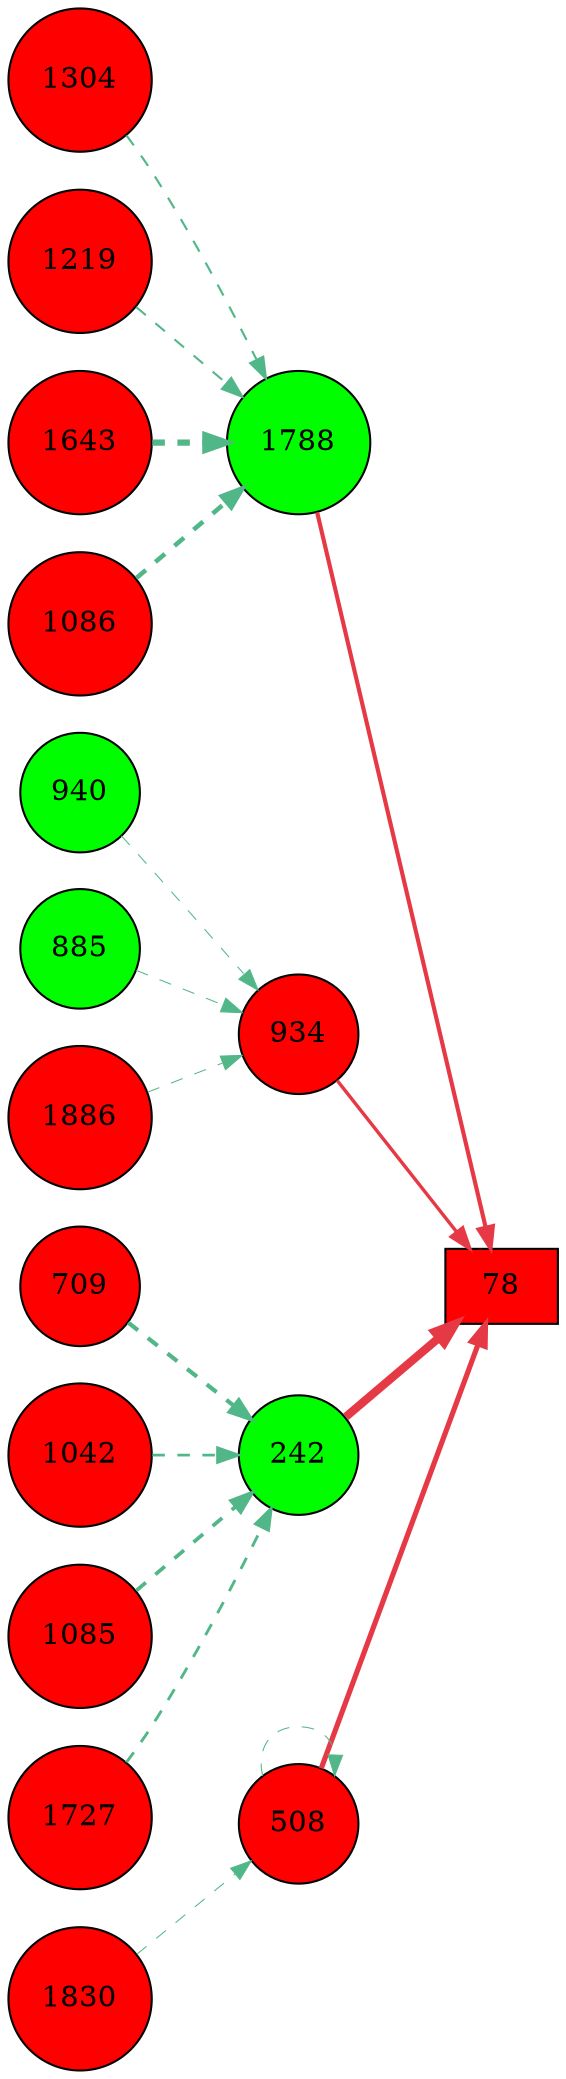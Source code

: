 digraph G{
rankdir=LR;
1304 [style=filled, shape=circle, fillcolor="#fe0000", label="1304"];
1219 [style=filled, shape=circle, fillcolor="#fe0000", label="1219"];
1788 [style=filled, shape=circle, fillcolor="#00fe00", label="1788"];
709 [style=filled, shape=circle, fillcolor="#fe0000", label="709"];
934 [style=filled, shape=circle, fillcolor="#fe0000", label="934"];
1830 [style=filled, shape=circle, fillcolor="#fe0000", label="1830"];
1643 [style=filled, shape=circle, fillcolor="#fe0000", label="1643"];
940 [style=filled, shape=circle, fillcolor="#00fe00", label="940"];
78 [style=filled, shape=box, fillcolor="#fe0000", label="78"];
242 [style=filled, shape=circle, fillcolor="#00fe00", label="242"];
1042 [style=filled, shape=circle, fillcolor="#fe0000", label="1042"];
885 [style=filled, shape=circle, fillcolor="#01fd00", label="885"];
1086 [style=filled, shape=circle, fillcolor="#fe0000", label="1086"];
508 [style=filled, shape=circle, fillcolor="#fe0000", label="508"];
1085 [style=filled, shape=circle, fillcolor="#fe0000", label="1085"];
1886 [style=filled, shape=circle, fillcolor="#fe0000", label="1886"];
1727 [style=filled, shape=circle, fillcolor="#fe0000", label="1727"];
242 -> 78 [color="#e63946",penwidth=4.00];
508 -> 78 [color="#e63946",penwidth=2.50];
1788 -> 78 [color="#e63946",penwidth=2.00];
934 -> 78 [color="#e63946",penwidth=1.64];
709 -> 242 [color="#52b788",style=dashed,penwidth=2.02];
1085 -> 242 [color="#52b788",style=dashed,penwidth=1.81];
1727 -> 242 [color="#52b788",style=dashed,penwidth=1.38];
1042 -> 242 [color="#52b788",style=dashed,penwidth=1.33];
508 -> 508 [color="#52b788",style=dashed,penwidth=0.50];
1830 -> 508 [color="#52b788",style=dashed,penwidth=0.50];
940 -> 934 [color="#52b788",style=dashed,penwidth=0.50];
1886 -> 934 [color="#52b788",style=dashed,penwidth=0.50];
885 -> 934 [color="#52b788",style=dashed,penwidth=0.50];
1643 -> 1788 [color="#52b788",style=dashed,penwidth=3.00];
1086 -> 1788 [color="#52b788",style=dashed,penwidth=2.21];
1304 -> 1788 [color="#52b788",style=dashed,penwidth=1.03];
1219 -> 1788 [color="#52b788",style=dashed,penwidth=0.99];
}